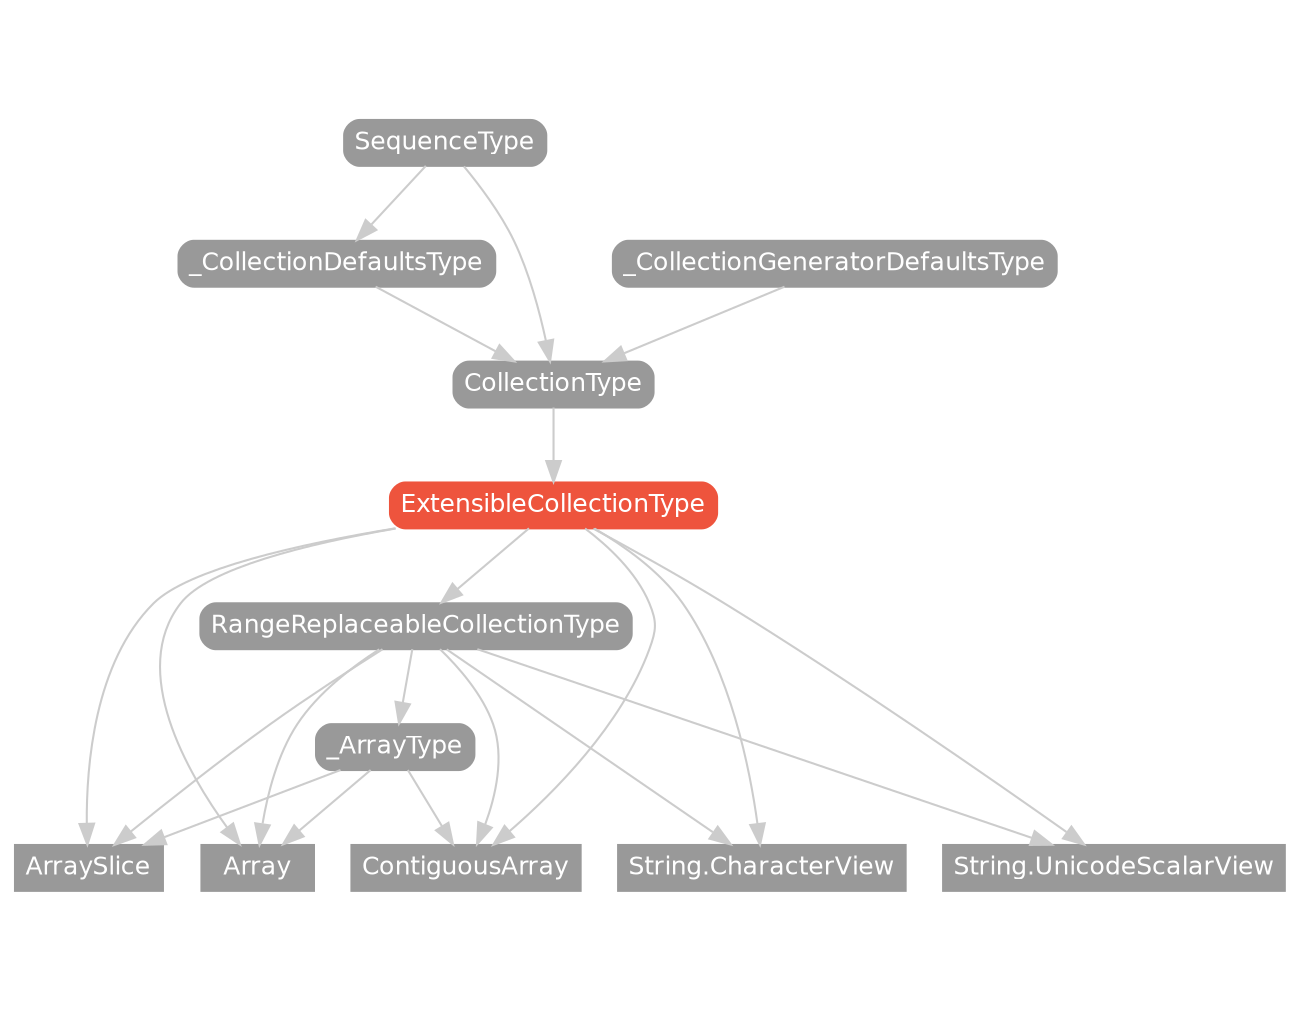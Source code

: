strict digraph "ExtensibleCollectionType - Type Hierarchy - SwiftDoc.org" {
    pad="0.1,0.8"
    node [shape=box, style="filled,rounded", color="#999999", fillcolor="#999999", fontcolor=white, fontname=Helvetica, fontnames="Helvetica,sansserif", fontsize=12, margin="0.07,0.05", height="0.3"]
    edge [color="#cccccc"]
    "Array" [URL="/type/Array/", style=filled]
    "ArraySlice" [URL="/type/ArraySlice/", style=filled]
    "CollectionType" [URL="/protocol/CollectionType/"]
    "ContiguousArray" [URL="/type/ContiguousArray/", style=filled]
    "ExtensibleCollectionType" [URL="/protocol/ExtensibleCollectionType/", style="filled,rounded", fillcolor="#ee543d", color="#ee543d"]
    "RangeReplaceableCollectionType" [URL="/protocol/RangeReplaceableCollectionType/"]
    "SequenceType" [URL="/protocol/SequenceType/"]
    "String.CharacterView" [URL="/type/String.CharacterView/", style=filled]
    "String.UnicodeScalarView" [URL="/type/String.UnicodeScalarView/", style=filled]
    "_ArrayType" [URL="/protocol/_ArrayType/"]
    "_CollectionDefaultsType" [URL="/protocol/_CollectionDefaultsType/"]
    "_CollectionGeneratorDefaultsType" [URL="/protocol/_CollectionGeneratorDefaultsType/"]    "ExtensibleCollectionType" -> "Array"
    "ExtensibleCollectionType" -> "ArraySlice"
    "ExtensibleCollectionType" -> "ContiguousArray"
    "ExtensibleCollectionType" -> "RangeReplaceableCollectionType"
    "ExtensibleCollectionType" -> "String.CharacterView"
    "ExtensibleCollectionType" -> "String.UnicodeScalarView"
    "RangeReplaceableCollectionType" -> "Array"
    "RangeReplaceableCollectionType" -> "ArraySlice"
    "RangeReplaceableCollectionType" -> "ContiguousArray"
    "RangeReplaceableCollectionType" -> "_ArrayType"
    "RangeReplaceableCollectionType" -> "String.CharacterView"
    "RangeReplaceableCollectionType" -> "String.UnicodeScalarView"
    "_ArrayType" -> "Array"
    "_ArrayType" -> "ArraySlice"
    "_ArrayType" -> "ContiguousArray"
    "CollectionType" -> "ExtensibleCollectionType"
    "SequenceType" -> "CollectionType"
    "_CollectionDefaultsType" -> "CollectionType"
    "_CollectionGeneratorDefaultsType" -> "CollectionType"
    "SequenceType" -> "_CollectionDefaultsType"
    subgraph Types {
        rank = max; "Array"; "ArraySlice"; "ContiguousArray"; "String.CharacterView"; "String.UnicodeScalarView";
    }
}